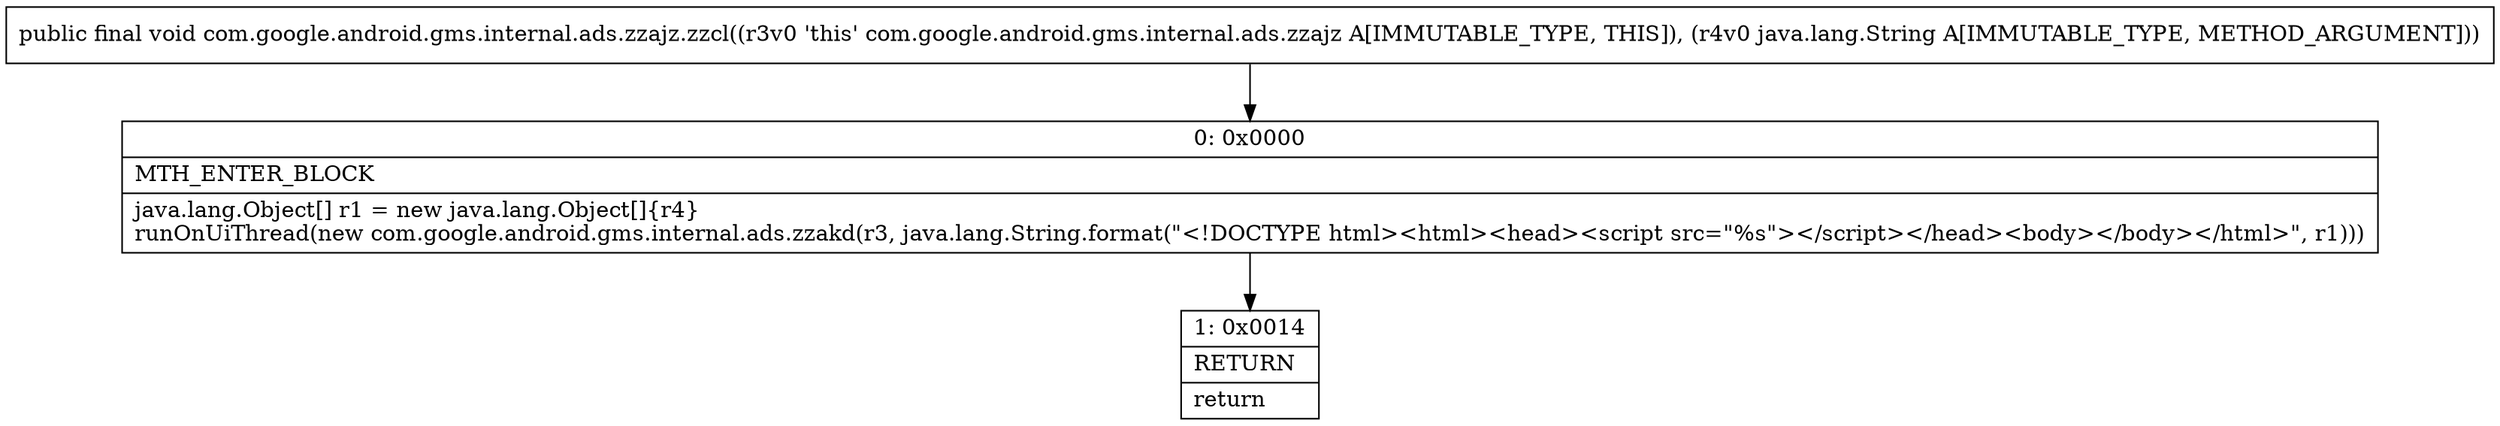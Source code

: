 digraph "CFG forcom.google.android.gms.internal.ads.zzajz.zzcl(Ljava\/lang\/String;)V" {
Node_0 [shape=record,label="{0\:\ 0x0000|MTH_ENTER_BLOCK\l|java.lang.Object[] r1 = new java.lang.Object[]\{r4\}\lrunOnUiThread(new com.google.android.gms.internal.ads.zzakd(r3, java.lang.String.format(\"\<!DOCTYPE html\>\<html\>\<head\>\<script src=\"%s\"\>\<\/script\>\<\/head\>\<body\>\<\/body\>\<\/html\>\", r1)))\l}"];
Node_1 [shape=record,label="{1\:\ 0x0014|RETURN\l|return\l}"];
MethodNode[shape=record,label="{public final void com.google.android.gms.internal.ads.zzajz.zzcl((r3v0 'this' com.google.android.gms.internal.ads.zzajz A[IMMUTABLE_TYPE, THIS]), (r4v0 java.lang.String A[IMMUTABLE_TYPE, METHOD_ARGUMENT])) }"];
MethodNode -> Node_0;
Node_0 -> Node_1;
}

